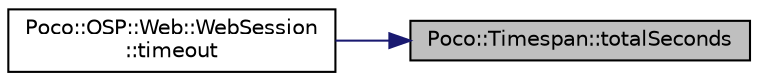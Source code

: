 digraph "Poco::Timespan::totalSeconds"
{
 // LATEX_PDF_SIZE
  edge [fontname="Helvetica",fontsize="10",labelfontname="Helvetica",labelfontsize="10"];
  node [fontname="Helvetica",fontsize="10",shape=record];
  rankdir="RL";
  Node1 [label="Poco::Timespan::totalSeconds",height=0.2,width=0.4,color="black", fillcolor="grey75", style="filled", fontcolor="black",tooltip="Returns the number of seconds (0 to 59)."];
  Node1 -> Node2 [dir="back",color="midnightblue",fontsize="10",style="solid",fontname="Helvetica"];
  Node2 [label="Poco::OSP::Web::WebSession\l::timeout",height=0.2,width=0.4,color="black", fillcolor="white", style="filled",URL="$classPoco_1_1OSP_1_1Web_1_1WebSession.html#a1afac3929f24e8bec4308860faec4ba6",tooltip="Erases all attributes."];
}
